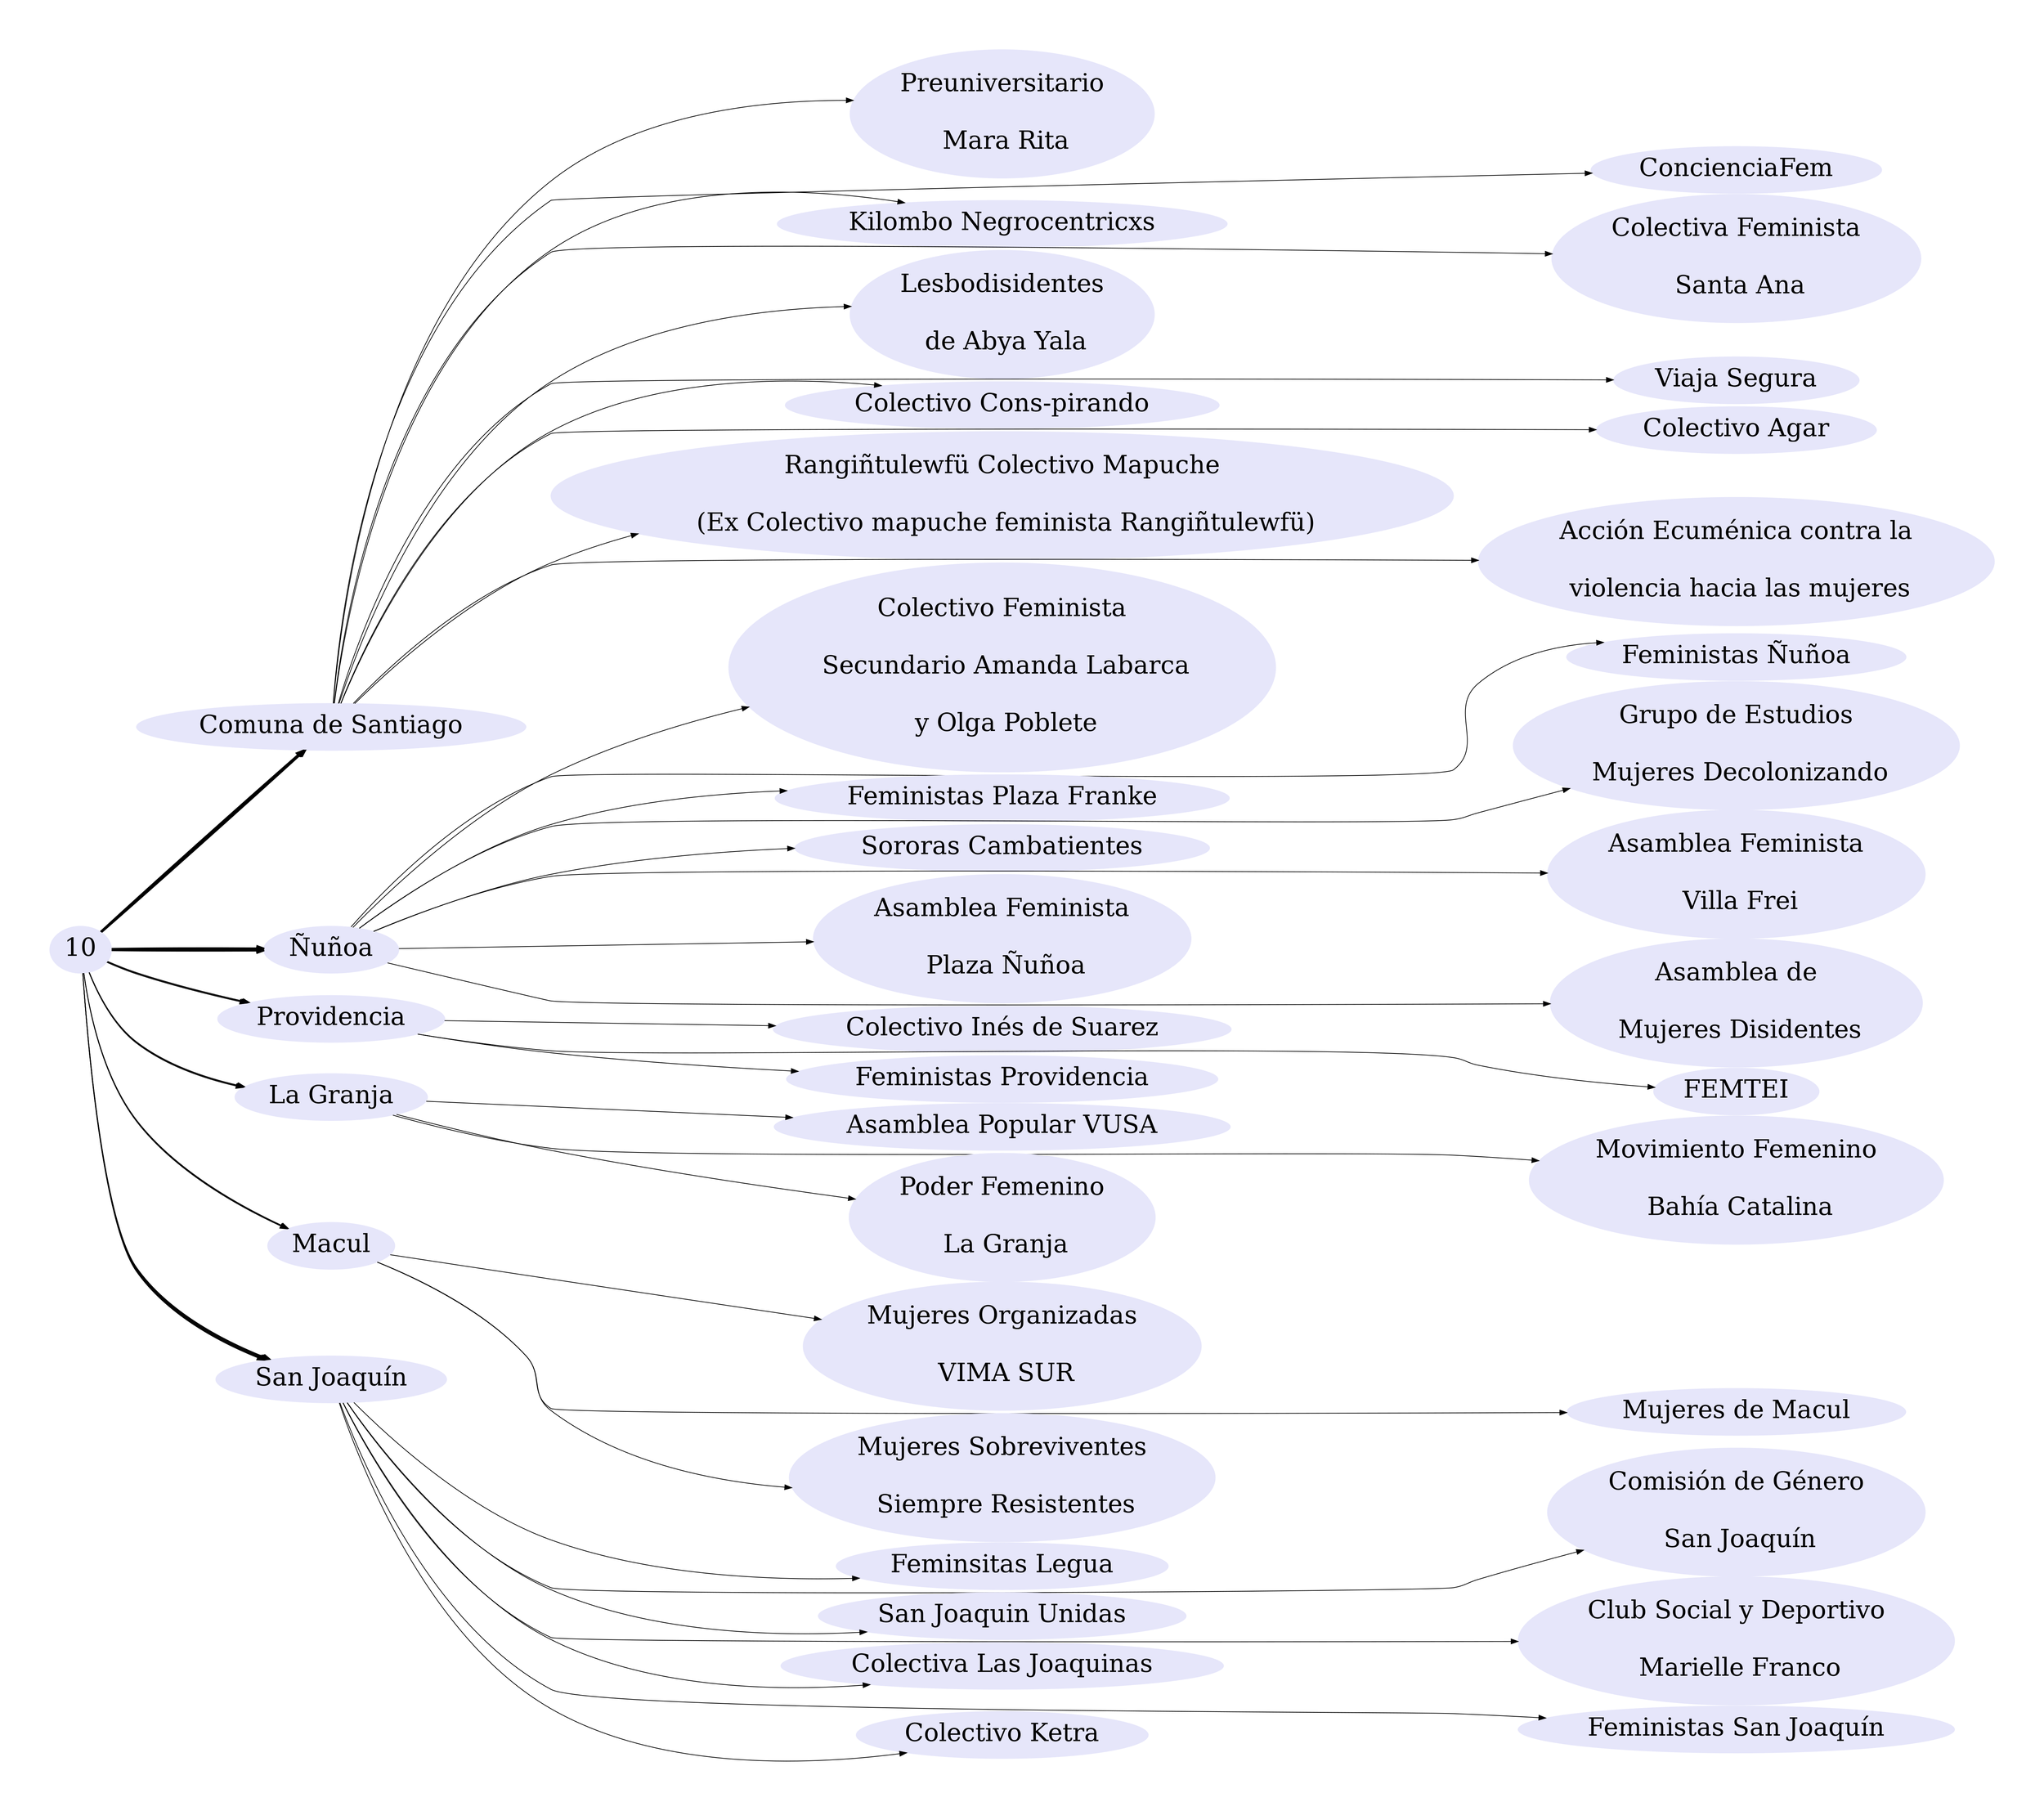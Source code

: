 digraph {
	graph [K=4,
		nodesep=0,
		overlap=false,
		pad=1,
		rankdir=LR,
		repulsiveforce=1
	];
	node [color=lavender,
		fontsize=36,
		style=filled
	];
	10 -> "Comuna de Santiago";
	10 -> "Comuna de Santiago";
	10 -> "Comuna de Santiago";
	10 -> "Comuna de Santiago";
	10 -> "Comuna de Santiago";
	10 -> "Comuna de Santiago";
	10 -> "Comuna de Santiago";
	10 -> "Comuna de Santiago";
	10 -> "Comuna de Santiago";
	10 -> "Comuna de Santiago";
	10 -> Ñuñoa;
	10 -> Ñuñoa;
	10 -> Ñuñoa;
	10 -> Ñuñoa;
	10 -> Ñuñoa;
	10 -> Ñuñoa;
	10 -> Ñuñoa;
	10 -> Ñuñoa;
	10 -> Providencia;
	10 -> Providencia;
	10 -> Providencia;
	10 -> "La Granja";
	10 -> "La Granja";
	10 -> "La Granja";
	10 -> Macul;
	10 -> Macul;
	10 -> Macul;
	10 -> "San Joaquín";
	10 -> "San Joaquín";
	10 -> "San Joaquín";
	10 -> "San Joaquín";
	10 -> "San Joaquín";
	10 -> "San Joaquín";
	10 -> "San Joaquín";
	"Comuna de Santiago" -> "Preuniversitario
 Mara Rita"	[minlen=1];
	"Comuna de Santiago" -> ConcienciaFem	[minlen=2];
	"Comuna de Santiago" -> "Kilombo Negrocentricxs"	[minlen=1];
	"Comuna de Santiago" -> "Colectiva Feminista
 Santa Ana"	[minlen=2];
	"Comuna de Santiago" -> "Lesbodisidentes
 de Abya Yala"	[minlen=1];
	"Comuna de Santiago" -> "Viaja Segura"	[minlen=2];
	"Comuna de Santiago" -> "Colectivo Cons-pirando"	[minlen=1];
	"Comuna de Santiago" -> "Colectivo Agar"	[minlen=2];
	"Comuna de Santiago" -> "Rangiñtulewfü Colectivo Mapuche
 (Ex Colectivo mapuche feminista Rangiñtulewfü)"	[minlen=1];
	"Comuna de Santiago" -> "Acción Ecuménica contra la
 violencia hacia las mujeres"	[minlen=2];
	Ñuñoa -> "Colectivo Feminista
 Secundario Amanda Labarca
 y Olga Poblete"	[minlen=1];
	Ñuñoa -> "Feministas Ñuñoa"	[minlen=2];
	Ñuñoa -> "Feministas Plaza Franke"	[minlen=1];
	Ñuñoa -> "Grupo de Estudios
 Mujeres Decolonizando"	[minlen=2];
	Ñuñoa -> "Sororas Cambatientes"	[minlen=1];
	Ñuñoa -> "Asamblea Feminista
 Villa Frei"	[minlen=2];
	Ñuñoa -> "Asamblea Feminista
 Plaza Ñuñoa"	[minlen=1];
	Ñuñoa -> "Asamblea de
 Mujeres Disidentes"	[minlen=2];
	Providencia -> "Colectivo Inés de Suarez"	[minlen=1];
	Providencia -> FEMTEI	[minlen=2];
	Providencia -> "Feministas Providencia"	[minlen=1];
	"La Granja" -> "Asamblea Popular VUSA"	[minlen=1];
	"La Granja" -> "Movimiento Femenino
 Bahía Catalina"	[minlen=2];
	"La Granja" -> "Poder Femenino
 La Granja"	[minlen=1];
	Macul -> "Mujeres Organizadas
 VIMA SUR"	[minlen=1];
	Macul -> "Mujeres de Macul"	[minlen=2];
	Macul -> "Mujeres Sobreviventes
 Siempre Resistentes"	[minlen=1];
	"San Joaquín" -> "Feminsitas Legua"	[minlen=1];
	"San Joaquín" -> "Comisión de Género
 San Joaquín"	[minlen=2];
	"San Joaquín" -> "San Joaquin Unidas"	[minlen=1];
	"San Joaquín" -> "Club Social y Deportivo
 Marielle Franco"	[minlen=2];
	"San Joaquín" -> "Colectiva Las Joaquinas"	[minlen=1];
	"San Joaquín" -> "Feministas San Joaquín"	[minlen=2];
	"San Joaquín" -> "Colectivo Ketra"	[minlen=1];
}
